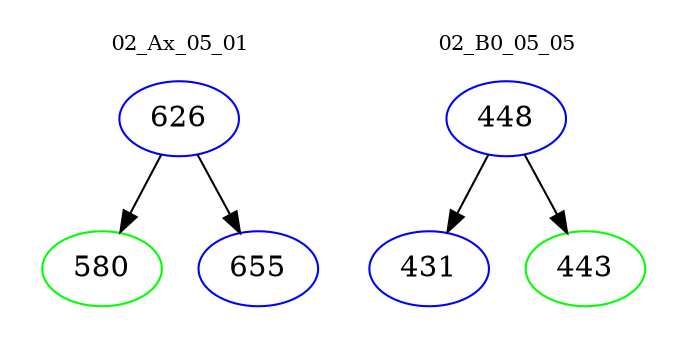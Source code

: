 digraph{
subgraph cluster_0 {
color = white
label = "02_Ax_05_01";
fontsize=10;
T0_626 [label="626", color="blue"]
T0_626 -> T0_580 [color="black"]
T0_580 [label="580", color="green"]
T0_626 -> T0_655 [color="black"]
T0_655 [label="655", color="blue"]
}
subgraph cluster_1 {
color = white
label = "02_B0_05_05";
fontsize=10;
T1_448 [label="448", color="blue"]
T1_448 -> T1_431 [color="black"]
T1_431 [label="431", color="blue"]
T1_448 -> T1_443 [color="black"]
T1_443 [label="443", color="green"]
}
}
